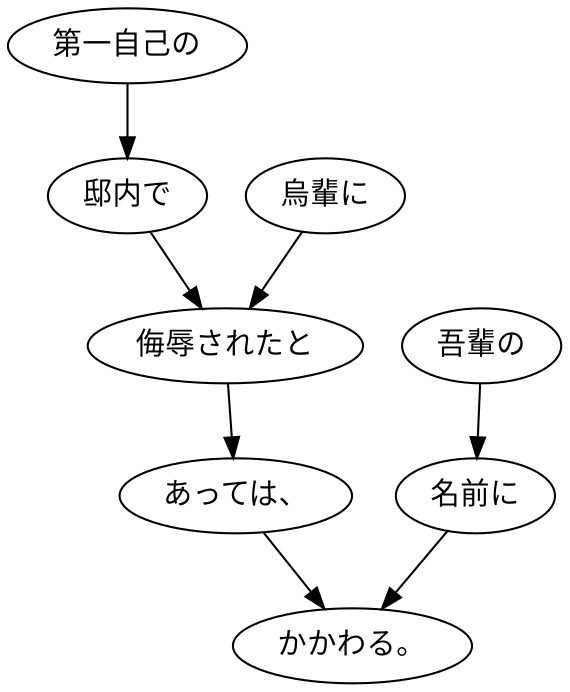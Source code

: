 digraph graph4154 {
	node0 [label="第一自己の"];
	node1 [label="邸内で"];
	node2 [label="烏輩に"];
	node3 [label="侮辱されたと"];
	node4 [label="あっては、"];
	node5 [label="吾輩の"];
	node6 [label="名前に"];
	node7 [label="かかわる。"];
	node0 -> node1;
	node1 -> node3;
	node2 -> node3;
	node3 -> node4;
	node4 -> node7;
	node5 -> node6;
	node6 -> node7;
}
